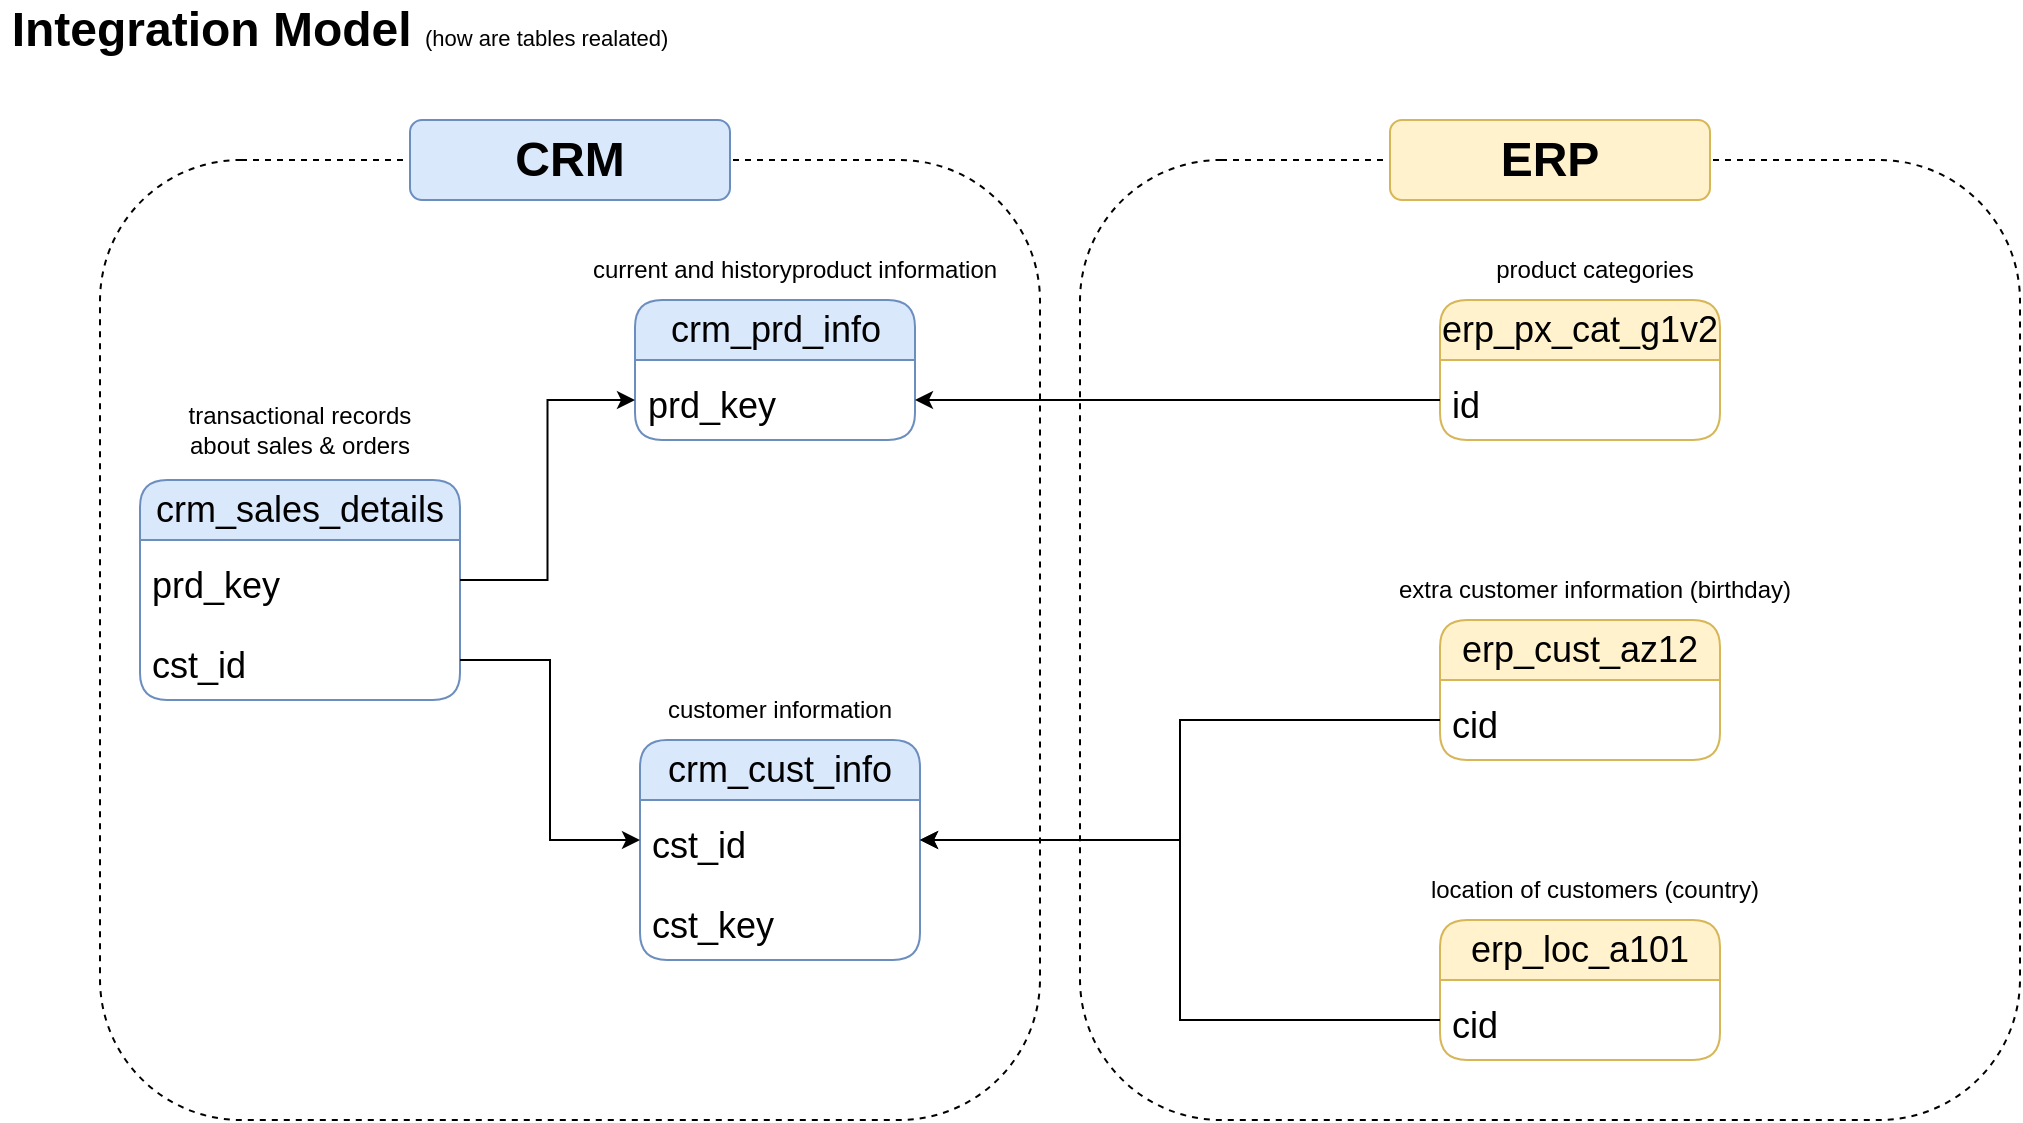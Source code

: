 <mxfile version="26.2.13">
  <diagram name="Page-1" id="3CnufUl57uXqt9nDObKo">
    <mxGraphModel dx="788" dy="417" grid="1" gridSize="10" guides="1" tooltips="1" connect="1" arrows="1" fold="1" page="1" pageScale="1" pageWidth="1100" pageHeight="1700" math="0" shadow="0">
      <root>
        <mxCell id="0" />
        <mxCell id="1" parent="0" />
        <mxCell id="c3Ul1mBjtkXN1Z7d1IV9-1" value="&lt;font style=&quot;&quot;&gt;&lt;b style=&quot;font-size: 24px;&quot;&gt;Integration Model &lt;/b&gt;&lt;font style=&quot;font-size: 11px;&quot;&gt;(how are tables realated)&lt;/font&gt;&lt;/font&gt;" style="text;html=1;align=center;verticalAlign=middle;whiteSpace=wrap;rounded=0;" vertex="1" parent="1">
          <mxGeometry x="10" y="40" width="340" height="30" as="geometry" />
        </mxCell>
        <mxCell id="c3Ul1mBjtkXN1Z7d1IV9-2" value="&lt;font style=&quot;font-size: 18px;&quot;&gt;crm_cust_info&lt;/font&gt;" style="swimlane;fontStyle=0;childLayout=stackLayout;horizontal=1;startSize=30;horizontalStack=0;resizeParent=1;resizeParentMax=0;resizeLast=0;collapsible=1;marginBottom=0;whiteSpace=wrap;html=1;rounded=1;fillColor=#dae8fc;strokeColor=#6c8ebf;" vertex="1" parent="1">
          <mxGeometry x="330" y="410" width="140" height="110" as="geometry" />
        </mxCell>
        <mxCell id="c3Ul1mBjtkXN1Z7d1IV9-3" value="&lt;font style=&quot;font-size: 18px;&quot;&gt;cst_id&lt;/font&gt;" style="text;strokeColor=none;fillColor=none;align=left;verticalAlign=middle;spacingLeft=4;spacingRight=4;overflow=hidden;points=[[0,0.5],[1,0.5]];portConstraint=eastwest;rotatable=0;whiteSpace=wrap;html=1;fontSize=26;" vertex="1" parent="c3Ul1mBjtkXN1Z7d1IV9-2">
          <mxGeometry y="30" width="140" height="40" as="geometry" />
        </mxCell>
        <mxCell id="c3Ul1mBjtkXN1Z7d1IV9-16" value="&lt;font style=&quot;font-size: 18px;&quot;&gt;cst_key&lt;/font&gt;" style="text;strokeColor=none;fillColor=none;align=left;verticalAlign=middle;spacingLeft=4;spacingRight=4;overflow=hidden;points=[[0,0.5],[1,0.5]];portConstraint=eastwest;rotatable=0;whiteSpace=wrap;html=1;fontSize=26;" vertex="1" parent="c3Ul1mBjtkXN1Z7d1IV9-2">
          <mxGeometry y="70" width="140" height="40" as="geometry" />
        </mxCell>
        <mxCell id="c3Ul1mBjtkXN1Z7d1IV9-6" value="customer information" style="text;html=1;align=center;verticalAlign=middle;whiteSpace=wrap;rounded=0;" vertex="1" parent="1">
          <mxGeometry x="335" y="380" width="130" height="30" as="geometry" />
        </mxCell>
        <mxCell id="c3Ul1mBjtkXN1Z7d1IV9-7" value="&lt;font style=&quot;font-size: 18px;&quot;&gt;crm_prd_info&lt;/font&gt;" style="swimlane;fontStyle=0;childLayout=stackLayout;horizontal=1;startSize=30;horizontalStack=0;resizeParent=1;resizeParentMax=0;resizeLast=0;collapsible=1;marginBottom=0;whiteSpace=wrap;html=1;rounded=1;fillColor=#dae8fc;strokeColor=#6c8ebf;" vertex="1" parent="1">
          <mxGeometry x="327.5" y="190" width="140" height="70" as="geometry" />
        </mxCell>
        <mxCell id="c3Ul1mBjtkXN1Z7d1IV9-8" value="&lt;font style=&quot;font-size: 18px;&quot;&gt;prd_key&lt;/font&gt;" style="text;strokeColor=none;fillColor=none;align=left;verticalAlign=middle;spacingLeft=4;spacingRight=4;overflow=hidden;points=[[0,0.5],[1,0.5]];portConstraint=eastwest;rotatable=0;whiteSpace=wrap;html=1;fontSize=26;" vertex="1" parent="c3Ul1mBjtkXN1Z7d1IV9-7">
          <mxGeometry y="30" width="140" height="40" as="geometry" />
        </mxCell>
        <mxCell id="c3Ul1mBjtkXN1Z7d1IV9-9" value="current and historyproduct information" style="text;html=1;align=center;verticalAlign=middle;whiteSpace=wrap;rounded=0;" vertex="1" parent="1">
          <mxGeometry x="300" y="160" width="215" height="30" as="geometry" />
        </mxCell>
        <mxCell id="c3Ul1mBjtkXN1Z7d1IV9-10" value="&lt;font style=&quot;font-size: 18px;&quot;&gt;crm_sales_details&lt;/font&gt;" style="swimlane;fontStyle=0;childLayout=stackLayout;horizontal=1;startSize=30;horizontalStack=0;resizeParent=1;resizeParentMax=0;resizeLast=0;collapsible=1;marginBottom=0;whiteSpace=wrap;html=1;rounded=1;fillColor=#dae8fc;strokeColor=#6c8ebf;" vertex="1" parent="1">
          <mxGeometry x="80" y="280" width="160" height="110" as="geometry" />
        </mxCell>
        <mxCell id="c3Ul1mBjtkXN1Z7d1IV9-11" value="&lt;font style=&quot;font-size: 18px;&quot;&gt;prd_key&lt;/font&gt;" style="text;strokeColor=none;fillColor=none;align=left;verticalAlign=middle;spacingLeft=4;spacingRight=4;overflow=hidden;points=[[0,0.5],[1,0.5]];portConstraint=eastwest;rotatable=0;whiteSpace=wrap;html=1;fontSize=26;" vertex="1" parent="c3Ul1mBjtkXN1Z7d1IV9-10">
          <mxGeometry y="30" width="160" height="40" as="geometry" />
        </mxCell>
        <mxCell id="c3Ul1mBjtkXN1Z7d1IV9-13" value="&lt;font style=&quot;font-size: 18px;&quot;&gt;cst_id&lt;/font&gt;" style="text;strokeColor=none;fillColor=none;align=left;verticalAlign=middle;spacingLeft=4;spacingRight=4;overflow=hidden;points=[[0,0.5],[1,0.5]];portConstraint=eastwest;rotatable=0;whiteSpace=wrap;html=1;fontSize=26;" vertex="1" parent="c3Ul1mBjtkXN1Z7d1IV9-10">
          <mxGeometry y="70" width="160" height="40" as="geometry" />
        </mxCell>
        <mxCell id="c3Ul1mBjtkXN1Z7d1IV9-12" value="transactional records about sales &amp;amp; orders" style="text;html=1;align=center;verticalAlign=middle;whiteSpace=wrap;rounded=0;" vertex="1" parent="1">
          <mxGeometry x="95" y="240" width="130" height="30" as="geometry" />
        </mxCell>
        <mxCell id="c3Ul1mBjtkXN1Z7d1IV9-14" style="edgeStyle=orthogonalEdgeStyle;rounded=0;orthogonalLoop=1;jettySize=auto;html=1;entryX=0;entryY=0.5;entryDx=0;entryDy=0;" edge="1" parent="1" source="c3Ul1mBjtkXN1Z7d1IV9-13" target="c3Ul1mBjtkXN1Z7d1IV9-3">
          <mxGeometry relative="1" as="geometry" />
        </mxCell>
        <mxCell id="c3Ul1mBjtkXN1Z7d1IV9-15" style="edgeStyle=orthogonalEdgeStyle;rounded=0;orthogonalLoop=1;jettySize=auto;html=1;entryX=0;entryY=0.5;entryDx=0;entryDy=0;" edge="1" parent="1" source="c3Ul1mBjtkXN1Z7d1IV9-11" target="c3Ul1mBjtkXN1Z7d1IV9-8">
          <mxGeometry relative="1" as="geometry" />
        </mxCell>
        <mxCell id="c3Ul1mBjtkXN1Z7d1IV9-21" value="&lt;font style=&quot;font-size: 18px;&quot;&gt;erp_cust_az12&lt;/font&gt;" style="swimlane;fontStyle=0;childLayout=stackLayout;horizontal=1;startSize=30;horizontalStack=0;resizeParent=1;resizeParentMax=0;resizeLast=0;collapsible=1;marginBottom=0;whiteSpace=wrap;html=1;rounded=1;fillColor=#fff2cc;strokeColor=#d6b656;" vertex="1" parent="1">
          <mxGeometry x="730" y="350" width="140" height="70" as="geometry" />
        </mxCell>
        <mxCell id="c3Ul1mBjtkXN1Z7d1IV9-22" value="&lt;font style=&quot;font-size: 18px;&quot;&gt;cid&lt;/font&gt;" style="text;strokeColor=none;fillColor=none;align=left;verticalAlign=middle;spacingLeft=4;spacingRight=4;overflow=hidden;points=[[0,0.5],[1,0.5]];portConstraint=eastwest;rotatable=0;whiteSpace=wrap;html=1;fontSize=26;" vertex="1" parent="c3Ul1mBjtkXN1Z7d1IV9-21">
          <mxGeometry y="30" width="140" height="40" as="geometry" />
        </mxCell>
        <mxCell id="c3Ul1mBjtkXN1Z7d1IV9-23" value="extra customer information (birthday)" style="text;html=1;align=center;verticalAlign=middle;whiteSpace=wrap;rounded=0;" vertex="1" parent="1">
          <mxGeometry x="700" y="320" width="215" height="30" as="geometry" />
        </mxCell>
        <mxCell id="c3Ul1mBjtkXN1Z7d1IV9-24" style="edgeStyle=orthogonalEdgeStyle;rounded=0;orthogonalLoop=1;jettySize=auto;html=1;exitX=0;exitY=0.5;exitDx=0;exitDy=0;entryX=1;entryY=0.5;entryDx=0;entryDy=0;" edge="1" parent="1" source="c3Ul1mBjtkXN1Z7d1IV9-22" target="c3Ul1mBjtkXN1Z7d1IV9-3">
          <mxGeometry relative="1" as="geometry" />
        </mxCell>
        <mxCell id="c3Ul1mBjtkXN1Z7d1IV9-25" value="&lt;font style=&quot;font-size: 18px;&quot;&gt;erp_loc_a101&lt;/font&gt;" style="swimlane;fontStyle=0;childLayout=stackLayout;horizontal=1;startSize=30;horizontalStack=0;resizeParent=1;resizeParentMax=0;resizeLast=0;collapsible=1;marginBottom=0;whiteSpace=wrap;html=1;rounded=1;fillColor=#fff2cc;strokeColor=#d6b656;" vertex="1" parent="1">
          <mxGeometry x="730" y="500" width="140" height="70" as="geometry" />
        </mxCell>
        <mxCell id="c3Ul1mBjtkXN1Z7d1IV9-26" value="&lt;font style=&quot;font-size: 18px;&quot;&gt;cid&lt;/font&gt;" style="text;strokeColor=none;fillColor=none;align=left;verticalAlign=middle;spacingLeft=4;spacingRight=4;overflow=hidden;points=[[0,0.5],[1,0.5]];portConstraint=eastwest;rotatable=0;whiteSpace=wrap;html=1;fontSize=26;" vertex="1" parent="c3Ul1mBjtkXN1Z7d1IV9-25">
          <mxGeometry y="30" width="140" height="40" as="geometry" />
        </mxCell>
        <mxCell id="c3Ul1mBjtkXN1Z7d1IV9-27" value="location of customers (country)" style="text;html=1;align=center;verticalAlign=middle;whiteSpace=wrap;rounded=0;" vertex="1" parent="1">
          <mxGeometry x="700" y="470" width="215" height="30" as="geometry" />
        </mxCell>
        <mxCell id="c3Ul1mBjtkXN1Z7d1IV9-28" style="edgeStyle=orthogonalEdgeStyle;rounded=0;orthogonalLoop=1;jettySize=auto;html=1;entryX=1;entryY=0.5;entryDx=0;entryDy=0;" edge="1" parent="1" source="c3Ul1mBjtkXN1Z7d1IV9-26" target="c3Ul1mBjtkXN1Z7d1IV9-3">
          <mxGeometry relative="1" as="geometry" />
        </mxCell>
        <mxCell id="c3Ul1mBjtkXN1Z7d1IV9-29" value="&lt;font style=&quot;font-size: 18px;&quot;&gt;erp_px_cat_g1v2&lt;/font&gt;" style="swimlane;fontStyle=0;childLayout=stackLayout;horizontal=1;startSize=30;horizontalStack=0;resizeParent=1;resizeParentMax=0;resizeLast=0;collapsible=1;marginBottom=0;whiteSpace=wrap;html=1;rounded=1;fillColor=#fff2cc;strokeColor=#d6b656;" vertex="1" parent="1">
          <mxGeometry x="730" y="190" width="140" height="70" as="geometry" />
        </mxCell>
        <mxCell id="c3Ul1mBjtkXN1Z7d1IV9-30" value="&lt;font style=&quot;font-size: 18px;&quot;&gt;id&lt;/font&gt;" style="text;strokeColor=none;fillColor=none;align=left;verticalAlign=middle;spacingLeft=4;spacingRight=4;overflow=hidden;points=[[0,0.5],[1,0.5]];portConstraint=eastwest;rotatable=0;whiteSpace=wrap;html=1;fontSize=26;" vertex="1" parent="c3Ul1mBjtkXN1Z7d1IV9-29">
          <mxGeometry y="30" width="140" height="40" as="geometry" />
        </mxCell>
        <mxCell id="c3Ul1mBjtkXN1Z7d1IV9-31" value="product categories" style="text;html=1;align=center;verticalAlign=middle;whiteSpace=wrap;rounded=0;" vertex="1" parent="1">
          <mxGeometry x="700" y="160" width="215" height="30" as="geometry" />
        </mxCell>
        <mxCell id="c3Ul1mBjtkXN1Z7d1IV9-32" style="edgeStyle=orthogonalEdgeStyle;rounded=0;orthogonalLoop=1;jettySize=auto;html=1;entryX=1;entryY=0.5;entryDx=0;entryDy=0;" edge="1" parent="1" source="c3Ul1mBjtkXN1Z7d1IV9-30" target="c3Ul1mBjtkXN1Z7d1IV9-8">
          <mxGeometry relative="1" as="geometry" />
        </mxCell>
        <mxCell id="c3Ul1mBjtkXN1Z7d1IV9-33" value="" style="rounded=1;whiteSpace=wrap;html=1;fillColor=none;dashed=1;" vertex="1" parent="1">
          <mxGeometry x="60" y="120" width="470" height="480" as="geometry" />
        </mxCell>
        <mxCell id="c3Ul1mBjtkXN1Z7d1IV9-34" value="&lt;b&gt;&lt;font style=&quot;font-size: 24px;&quot;&gt;CRM&lt;/font&gt;&lt;/b&gt;" style="text;html=1;align=center;verticalAlign=middle;whiteSpace=wrap;rounded=1;fillColor=#dae8fc;strokeColor=#6c8ebf;" vertex="1" parent="1">
          <mxGeometry x="215" y="100" width="160" height="40" as="geometry" />
        </mxCell>
        <mxCell id="c3Ul1mBjtkXN1Z7d1IV9-37" value="" style="rounded=1;whiteSpace=wrap;html=1;fillColor=none;dashed=1;" vertex="1" parent="1">
          <mxGeometry x="550" y="120" width="470" height="480" as="geometry" />
        </mxCell>
        <mxCell id="c3Ul1mBjtkXN1Z7d1IV9-36" value="&lt;b&gt;&lt;font style=&quot;font-size: 24px;&quot;&gt;ERP&lt;/font&gt;&lt;/b&gt;" style="text;html=1;align=center;verticalAlign=middle;whiteSpace=wrap;rounded=1;fillColor=#fff2cc;strokeColor=#d6b656;" vertex="1" parent="1">
          <mxGeometry x="705" y="100" width="160" height="40" as="geometry" />
        </mxCell>
      </root>
    </mxGraphModel>
  </diagram>
</mxfile>
